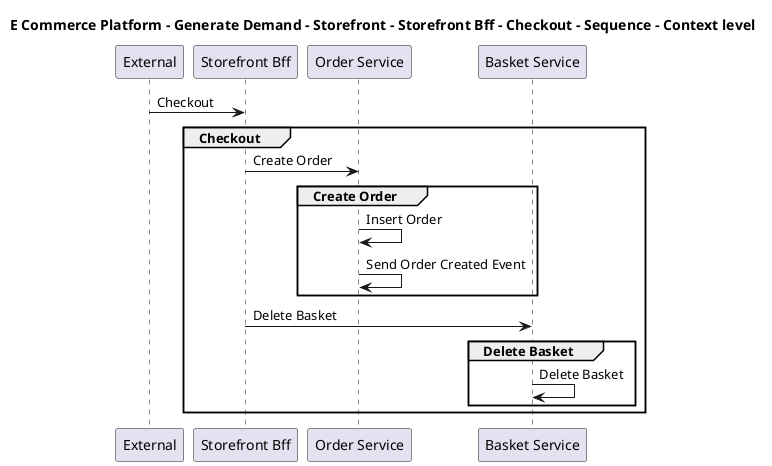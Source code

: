 @startuml

title E Commerce Platform - Generate Demand - Storefront - Storefront Bff - Checkout - Sequence - Context level

participant "External" as C4InterFlow.SoftwareSystems.ExternalSystem
participant "Storefront Bff" as ECommercePlatform.GenerateDemand.Storefront.SoftwareSystems.StorefrontBff
participant "Order Service" as ECommercePlatform.GenerateDemand.OrderManagement.SoftwareSystems.OrderService
participant "Basket Service" as ECommercePlatform.GenerateDemand.Basket.SoftwareSystems.BasketService

C4InterFlow.SoftwareSystems.ExternalSystem -> ECommercePlatform.GenerateDemand.Storefront.SoftwareSystems.StorefrontBff : Checkout
group Checkout
ECommercePlatform.GenerateDemand.Storefront.SoftwareSystems.StorefrontBff -> ECommercePlatform.GenerateDemand.OrderManagement.SoftwareSystems.OrderService : Create Order
group Create Order
ECommercePlatform.GenerateDemand.OrderManagement.SoftwareSystems.OrderService -> ECommercePlatform.GenerateDemand.OrderManagement.SoftwareSystems.OrderService : Insert Order
ECommercePlatform.GenerateDemand.OrderManagement.SoftwareSystems.OrderService -> ECommercePlatform.GenerateDemand.OrderManagement.SoftwareSystems.OrderService : Send Order Created Event
end
ECommercePlatform.GenerateDemand.Storefront.SoftwareSystems.StorefrontBff -> ECommercePlatform.GenerateDemand.Basket.SoftwareSystems.BasketService : Delete Basket
group Delete Basket
ECommercePlatform.GenerateDemand.Basket.SoftwareSystems.BasketService -> ECommercePlatform.GenerateDemand.Basket.SoftwareSystems.BasketService : Delete Basket
end
end


@enduml
